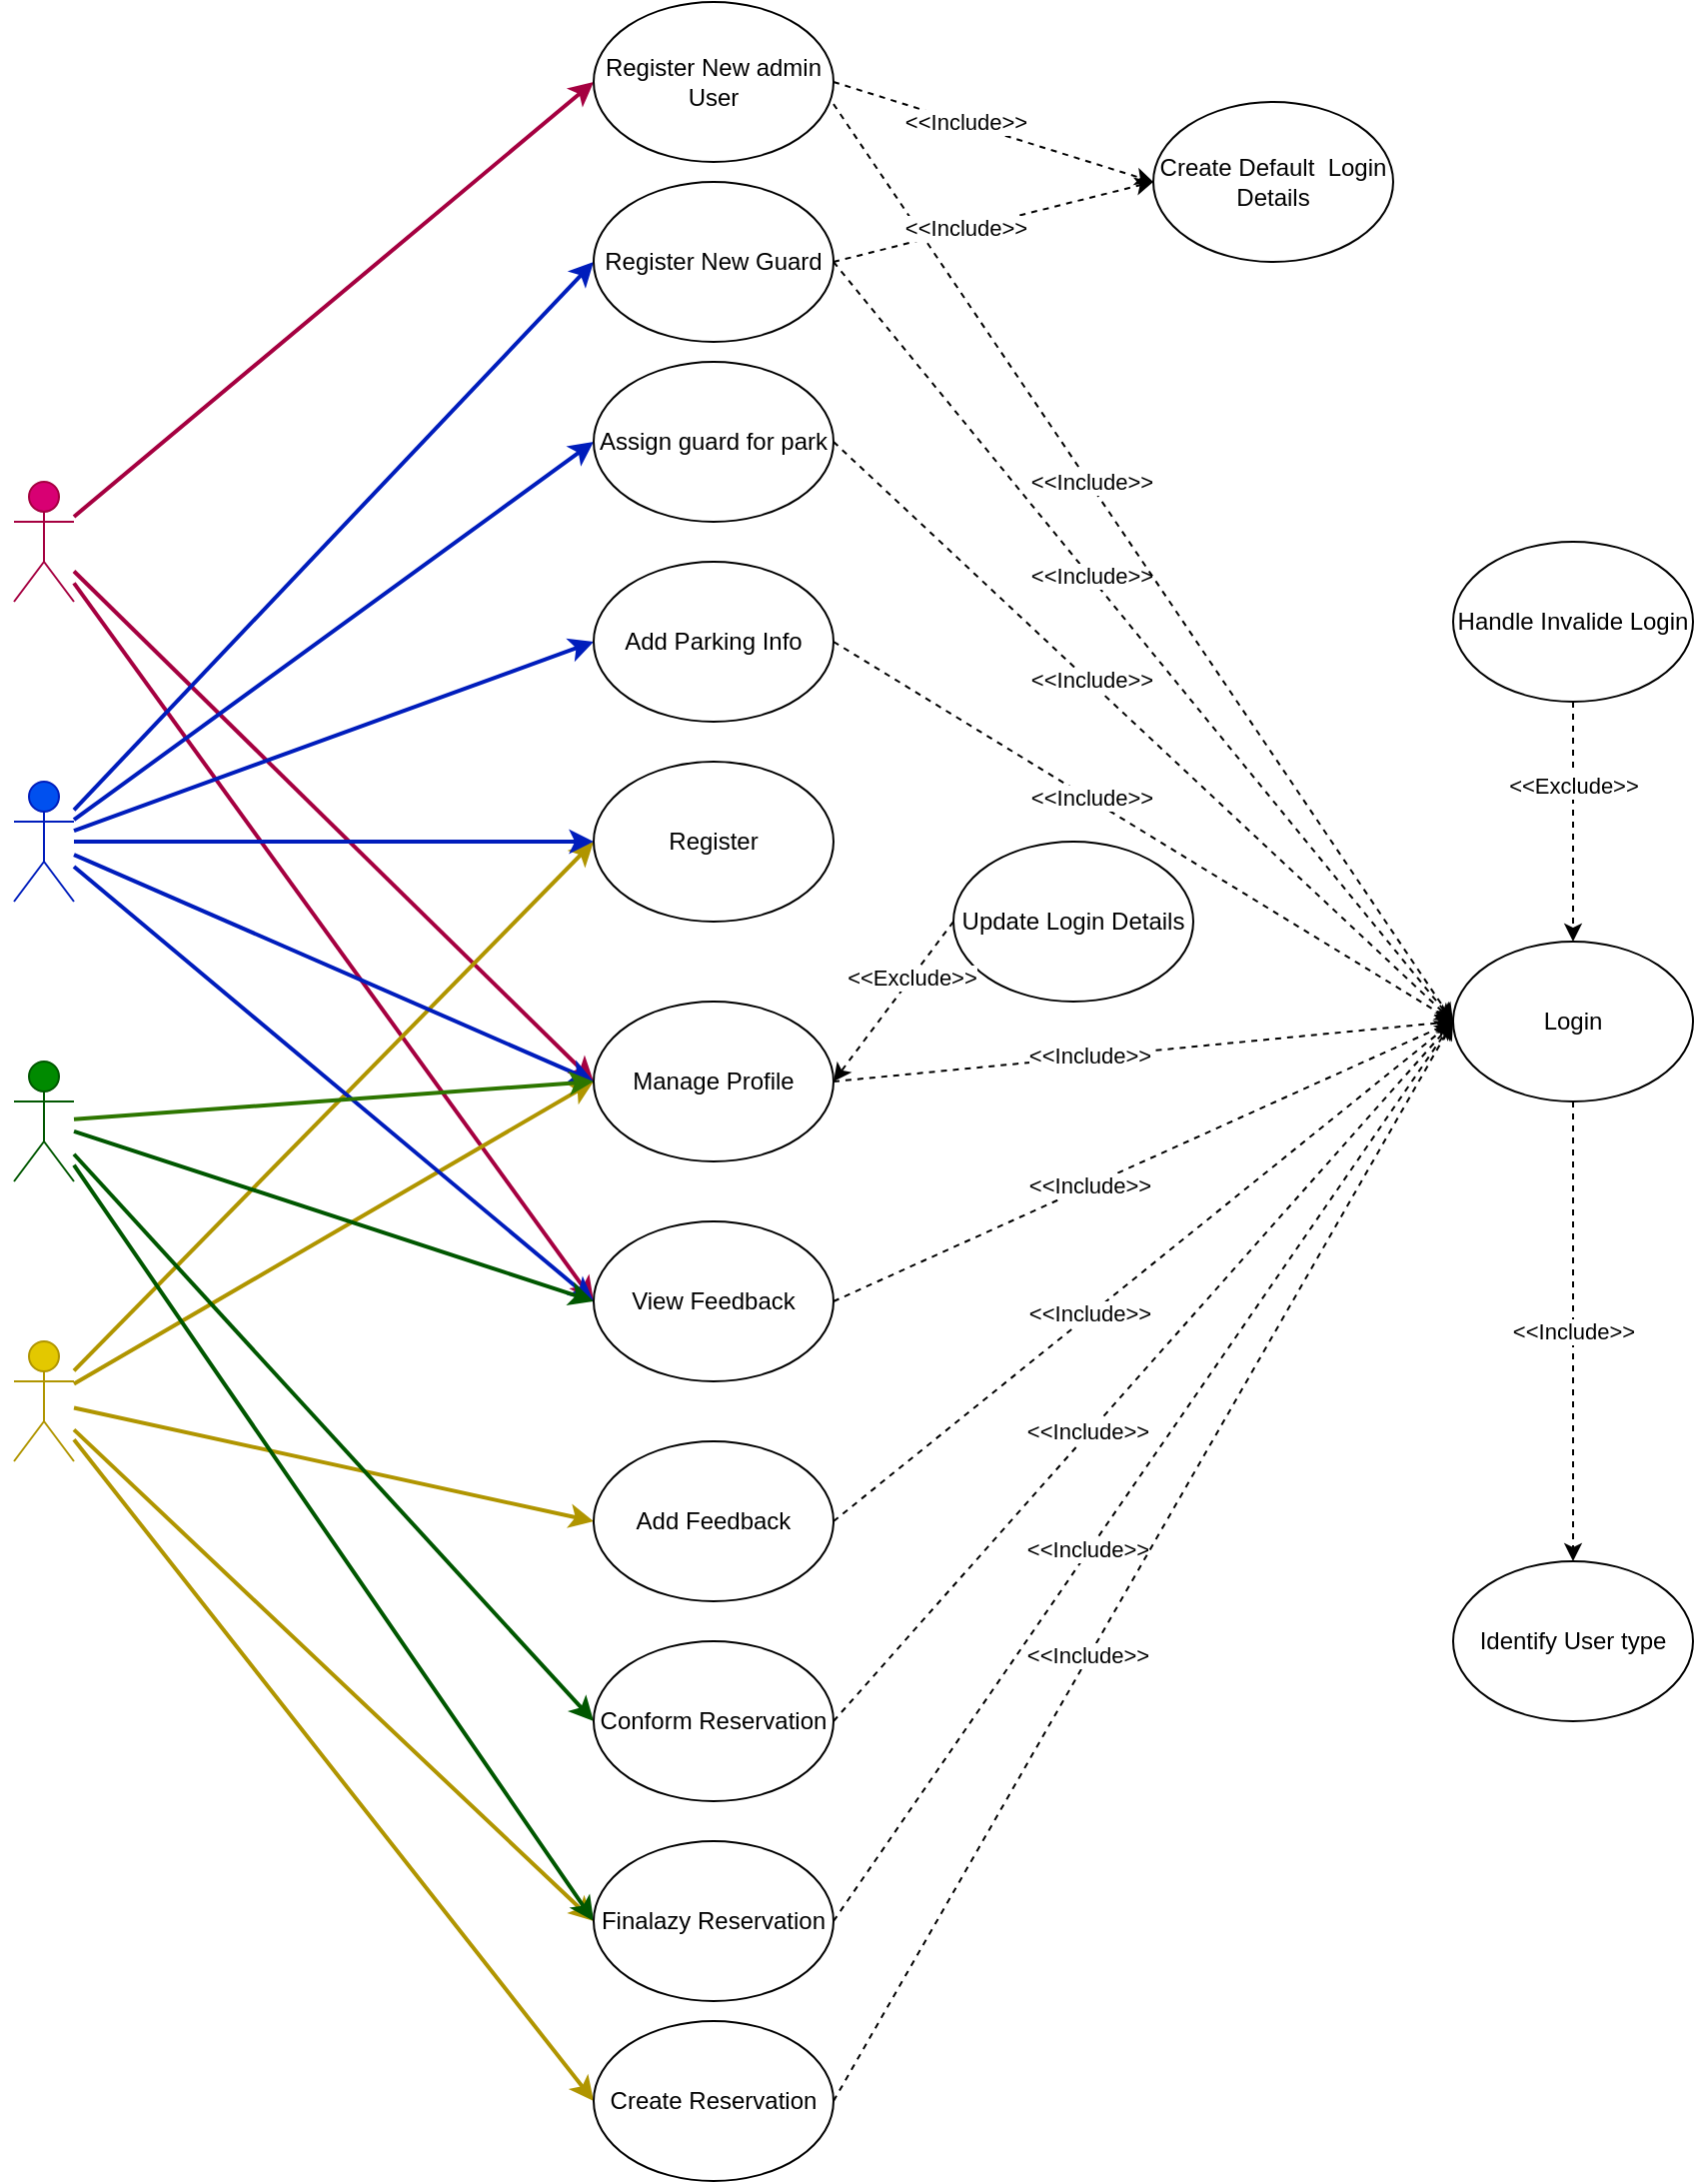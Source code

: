 <mxfile>
    <diagram id="7gdm1OnxOSPeQQPsCqYD" name="Page-1">
        <mxGraphModel dx="1621" dy="822" grid="1" gridSize="10" guides="1" tooltips="1" connect="1" arrows="1" fold="1" page="1" pageScale="1" pageWidth="850" pageHeight="1100" math="0" shadow="0">
            <root>
                <mxCell id="0"/>
                <mxCell id="1" parent="0"/>
                <mxCell id="34" style="edgeStyle=none;html=1;entryX=0;entryY=0.5;entryDx=0;entryDy=0;fillColor=#d80073;strokeColor=#A50040;strokeWidth=2;" parent="1" source="3" target="33" edge="1">
                    <mxGeometry relative="1" as="geometry"/>
                </mxCell>
                <mxCell id="63" style="edgeStyle=none;html=1;entryX=0;entryY=0.5;entryDx=0;entryDy=0;strokeWidth=2;fontColor=#ffffff;fillColor=#d80073;strokeColor=#A50040;" parent="1" source="3" target="61" edge="1">
                    <mxGeometry relative="1" as="geometry"/>
                </mxCell>
                <mxCell id="87" style="edgeStyle=none;html=1;entryX=0;entryY=0.5;entryDx=0;entryDy=0;strokeWidth=2;fontColor=#ffffff;fillColor=#d80073;strokeColor=#A50040;" parent="1" source="3" target="78" edge="1">
                    <mxGeometry relative="1" as="geometry"/>
                </mxCell>
                <mxCell id="3" value="Admin&lt;br&gt;" style="shape=umlActor;verticalLabelPosition=bottom;verticalAlign=top;html=1;outlineConnect=0;fillColor=#d80073;fontColor=#ffffff;strokeColor=#A50040;" parent="1" vertex="1">
                    <mxGeometry x="10" y="240" width="30" height="60" as="geometry"/>
                </mxCell>
                <mxCell id="26" style="edgeStyle=none;html=1;entryX=0;entryY=0.5;entryDx=0;entryDy=0;strokeWidth=2;fillColor=#e3c800;strokeColor=#B09500;" parent="1" source="4" target="9" edge="1">
                    <mxGeometry relative="1" as="geometry">
                        <mxPoint x="380" y="420" as="targetPoint"/>
                    </mxGeometry>
                </mxCell>
                <mxCell id="32" style="edgeStyle=none;html=1;entryX=0;entryY=0.5;entryDx=0;entryDy=0;strokeWidth=2;fillColor=#e3c800;strokeColor=#B09500;" parent="1" source="4" target="16" edge="1">
                    <mxGeometry relative="1" as="geometry"/>
                </mxCell>
                <mxCell id="45" style="edgeStyle=none;html=1;entryX=0;entryY=0.5;entryDx=0;entryDy=0;strokeWidth=2;fillColor=#e3c800;strokeColor=#B09500;" parent="1" source="4" target="44" edge="1">
                    <mxGeometry relative="1" as="geometry"/>
                </mxCell>
                <mxCell id="50" style="edgeStyle=none;html=1;entryX=0;entryY=0.5;entryDx=0;entryDy=0;strokeWidth=2;fillColor=#e3c800;strokeColor=#B09500;" parent="1" source="4" target="48" edge="1">
                    <mxGeometry relative="1" as="geometry"/>
                </mxCell>
                <mxCell id="90" style="edgeStyle=none;html=1;entryX=0;entryY=0.5;entryDx=0;entryDy=0;strokeWidth=2;fontColor=#ffffff;fillColor=#e3c800;strokeColor=#B09500;" parent="1" source="4" target="78" edge="1">
                    <mxGeometry relative="1" as="geometry"/>
                </mxCell>
                <mxCell id="4" value="&lt;font color=&quot;#ffffff&quot;&gt;User&lt;/font&gt;" style="shape=umlActor;verticalLabelPosition=bottom;verticalAlign=top;html=1;outlineConnect=0;fillColor=#e3c800;fontColor=#000000;strokeColor=#B09500;" parent="1" vertex="1">
                    <mxGeometry x="10" y="670" width="30" height="60" as="geometry"/>
                </mxCell>
                <mxCell id="23" style="edgeStyle=none;html=1;entryX=0;entryY=0.5;entryDx=0;entryDy=0;fillColor=#0050ef;strokeColor=#001DBC;strokeWidth=2;" parent="1" source="5" target="9" edge="1">
                    <mxGeometry relative="1" as="geometry"/>
                </mxCell>
                <mxCell id="35" style="edgeStyle=none;html=1;entryX=0;entryY=0.5;entryDx=0;entryDy=0;fillColor=#0050ef;strokeColor=#001DBC;strokeWidth=2;" parent="1" source="5" target="33" edge="1">
                    <mxGeometry relative="1" as="geometry">
                        <mxPoint x="290" y="560" as="targetPoint"/>
                    </mxGeometry>
                </mxCell>
                <mxCell id="41" style="edgeStyle=none;html=1;entryX=0;entryY=0.5;entryDx=0;entryDy=0;fillColor=#0050ef;strokeColor=#001DBC;strokeWidth=2;" parent="1" source="5" target="40" edge="1">
                    <mxGeometry relative="1" as="geometry"/>
                </mxCell>
                <mxCell id="59" style="edgeStyle=none;html=1;entryX=0;entryY=0.5;entryDx=0;entryDy=0;strokeWidth=2;fontColor=#ffffff;fillColor=#0050ef;strokeColor=#001DBC;" parent="1" source="5" target="58" edge="1">
                    <mxGeometry relative="1" as="geometry"/>
                </mxCell>
                <mxCell id="64" style="edgeStyle=none;html=1;entryX=0;entryY=0.5;entryDx=0;entryDy=0;strokeWidth=2;fontColor=#ffffff;fillColor=#0050ef;strokeColor=#001DBC;" parent="1" source="5" target="62" edge="1">
                    <mxGeometry relative="1" as="geometry"/>
                </mxCell>
                <mxCell id="88" style="edgeStyle=none;html=1;entryX=0;entryY=0.5;entryDx=0;entryDy=0;strokeWidth=2;fontColor=#ffffff;fillColor=#0050ef;strokeColor=#001DBC;" parent="1" source="5" target="78" edge="1">
                    <mxGeometry relative="1" as="geometry"/>
                </mxCell>
                <mxCell id="5" value="Park &lt;br&gt;Owner" style="shape=umlActor;verticalLabelPosition=bottom;verticalAlign=top;html=1;outlineConnect=0;fillColor=#0050ef;fontColor=#ffffff;strokeColor=#001DBC;" parent="1" vertex="1">
                    <mxGeometry x="10" y="390" width="30" height="60" as="geometry"/>
                </mxCell>
                <mxCell id="36" style="edgeStyle=none;html=1;entryX=0;entryY=0.5;entryDx=0;entryDy=0;fillColor=#008a00;strokeColor=#005700;strokeWidth=2;" parent="1" source="6" target="33" edge="1">
                    <mxGeometry relative="1" as="geometry">
                        <mxPoint x="370" y="560" as="targetPoint"/>
                    </mxGeometry>
                </mxCell>
                <mxCell id="47" style="edgeStyle=none;html=1;entryX=0;entryY=0.5;entryDx=0;entryDy=0;fillColor=#008a00;strokeColor=#005700;strokeWidth=2;" parent="1" source="6" target="46" edge="1">
                    <mxGeometry relative="1" as="geometry"/>
                </mxCell>
                <mxCell id="49" style="edgeStyle=none;html=1;entryX=0;entryY=0.5;entryDx=0;entryDy=0;fillColor=#008a00;strokeColor=#005700;strokeWidth=2;" parent="1" source="6" target="48" edge="1">
                    <mxGeometry relative="1" as="geometry"/>
                </mxCell>
                <mxCell id="89" style="edgeStyle=none;html=1;entryX=0;entryY=0.5;entryDx=0;entryDy=0;strokeWidth=2;fontColor=#ffffff;fillColor=#60a917;strokeColor=#2D7600;" parent="1" source="6" target="78" edge="1">
                    <mxGeometry relative="1" as="geometry"/>
                </mxCell>
                <mxCell id="6" value="Security &lt;br&gt;Guard" style="shape=umlActor;verticalLabelPosition=bottom;verticalAlign=top;html=1;outlineConnect=0;fillColor=#008a00;fontColor=#ffffff;strokeColor=#005700;" parent="1" vertex="1">
                    <mxGeometry x="10" y="530" width="30" height="60" as="geometry"/>
                </mxCell>
                <mxCell id="31" value="&amp;lt;&amp;lt;Include&amp;gt;&amp;gt;" style="edgeStyle=none;html=1;entryX=0.5;entryY=0;entryDx=0;entryDy=0;dashed=1;" parent="1" source="8" target="28" edge="1">
                    <mxGeometry relative="1" as="geometry"/>
                </mxCell>
                <mxCell id="8" value="Login" style="ellipse;whiteSpace=wrap;html=1;" parent="1" vertex="1">
                    <mxGeometry x="730" y="470" width="120" height="80" as="geometry"/>
                </mxCell>
                <mxCell id="9" value="Register" style="ellipse;whiteSpace=wrap;html=1;" parent="1" vertex="1">
                    <mxGeometry x="300" y="380" width="120" height="80" as="geometry"/>
                </mxCell>
                <mxCell id="19" style="edgeStyle=none;html=1;exitX=1;exitY=0.5;exitDx=0;exitDy=0;entryX=0;entryY=0.5;entryDx=0;entryDy=0;dashed=1;" parent="1" source="16" target="8" edge="1">
                    <mxGeometry relative="1" as="geometry"/>
                </mxCell>
                <mxCell id="20" value="&amp;lt;&amp;lt;Include&amp;gt;&amp;gt;" style="edgeLabel;html=1;align=center;verticalAlign=middle;resizable=0;points=[];" parent="19" vertex="1" connectable="0">
                    <mxGeometry x="-0.174" y="1" relative="1" as="geometry">
                        <mxPoint as="offset"/>
                    </mxGeometry>
                </mxCell>
                <mxCell id="16" value="Add Feedback" style="ellipse;whiteSpace=wrap;html=1;" parent="1" vertex="1">
                    <mxGeometry x="300" y="720" width="120" height="80" as="geometry"/>
                </mxCell>
                <mxCell id="29" style="edgeStyle=none;html=1;dashed=1;" parent="1" source="27" target="8" edge="1">
                    <mxGeometry relative="1" as="geometry"/>
                </mxCell>
                <mxCell id="30" value="&amp;lt;&amp;lt;Exclude&amp;gt;&amp;gt;" style="edgeLabel;html=1;align=center;verticalAlign=middle;resizable=0;points=[];" parent="29" vertex="1" connectable="0">
                    <mxGeometry x="-0.299" relative="1" as="geometry">
                        <mxPoint as="offset"/>
                    </mxGeometry>
                </mxCell>
                <mxCell id="27" value="Handle Invalide Login" style="ellipse;whiteSpace=wrap;html=1;" parent="1" vertex="1">
                    <mxGeometry x="730" y="270" width="120" height="80" as="geometry"/>
                </mxCell>
                <mxCell id="28" value="Identify User type" style="ellipse;whiteSpace=wrap;html=1;" parent="1" vertex="1">
                    <mxGeometry x="730" y="780" width="120" height="80" as="geometry"/>
                </mxCell>
                <mxCell id="33" value="View Feedback" style="ellipse;whiteSpace=wrap;html=1;" parent="1" vertex="1">
                    <mxGeometry x="300" y="610" width="120" height="80" as="geometry"/>
                </mxCell>
                <mxCell id="38" style="edgeStyle=none;html=1;exitX=1;exitY=0.5;exitDx=0;exitDy=0;dashed=1;entryX=0;entryY=0.5;entryDx=0;entryDy=0;" parent="1" source="33" target="8" edge="1">
                    <mxGeometry relative="1" as="geometry">
                        <mxPoint x="430" y="750" as="sourcePoint"/>
                        <mxPoint x="610" y="500" as="targetPoint"/>
                    </mxGeometry>
                </mxCell>
                <mxCell id="39" value="&amp;lt;&amp;lt;Include&amp;gt;&amp;gt;" style="edgeLabel;html=1;align=center;verticalAlign=middle;resizable=0;points=[];" parent="38" vertex="1" connectable="0">
                    <mxGeometry x="-0.174" y="1" relative="1" as="geometry">
                        <mxPoint as="offset"/>
                    </mxGeometry>
                </mxCell>
                <mxCell id="40" value="Add Parking Info" style="ellipse;whiteSpace=wrap;html=1;" parent="1" vertex="1">
                    <mxGeometry x="300" y="280" width="120" height="80" as="geometry"/>
                </mxCell>
                <mxCell id="42" style="edgeStyle=none;html=1;exitX=1;exitY=0.5;exitDx=0;exitDy=0;dashed=1;entryX=0;entryY=0.5;entryDx=0;entryDy=0;" parent="1" source="40" target="8" edge="1">
                    <mxGeometry relative="1" as="geometry">
                        <mxPoint x="430" y="620" as="sourcePoint"/>
                        <mxPoint x="640" y="520" as="targetPoint"/>
                    </mxGeometry>
                </mxCell>
                <mxCell id="43" value="&amp;lt;&amp;lt;Include&amp;gt;&amp;gt;" style="edgeLabel;html=1;align=center;verticalAlign=middle;resizable=0;points=[];" parent="42" vertex="1" connectable="0">
                    <mxGeometry x="-0.174" y="1" relative="1" as="geometry">
                        <mxPoint as="offset"/>
                    </mxGeometry>
                </mxCell>
                <mxCell id="44" value="Create Reservation" style="ellipse;whiteSpace=wrap;html=1;" parent="1" vertex="1">
                    <mxGeometry x="300" y="1010" width="120" height="80" as="geometry"/>
                </mxCell>
                <mxCell id="46" value="Conform Reservation" style="ellipse;whiteSpace=wrap;html=1;" parent="1" vertex="1">
                    <mxGeometry x="300" y="820" width="120" height="80" as="geometry"/>
                </mxCell>
                <mxCell id="48" value="Finalazy Reservation" style="ellipse;whiteSpace=wrap;html=1;" parent="1" vertex="1">
                    <mxGeometry x="300" y="920" width="120" height="80" as="geometry"/>
                </mxCell>
                <mxCell id="51" style="edgeStyle=none;html=1;exitX=1;exitY=0.5;exitDx=0;exitDy=0;dashed=1;entryX=0;entryY=0.5;entryDx=0;entryDy=0;" parent="1" source="46" target="8" edge="1">
                    <mxGeometry relative="1" as="geometry">
                        <mxPoint x="430" y="740" as="sourcePoint"/>
                        <mxPoint x="630" y="510" as="targetPoint"/>
                    </mxGeometry>
                </mxCell>
                <mxCell id="52" value="&amp;lt;&amp;lt;Include&amp;gt;&amp;gt;" style="edgeLabel;html=1;align=center;verticalAlign=middle;resizable=0;points=[];" parent="51" vertex="1" connectable="0">
                    <mxGeometry x="-0.174" y="1" relative="1" as="geometry">
                        <mxPoint as="offset"/>
                    </mxGeometry>
                </mxCell>
                <mxCell id="53" style="edgeStyle=none;html=1;exitX=1;exitY=0.5;exitDx=0;exitDy=0;entryX=0;entryY=0.5;entryDx=0;entryDy=0;dashed=1;" parent="1" source="48" target="8" edge="1">
                    <mxGeometry relative="1" as="geometry">
                        <mxPoint x="440" y="750" as="sourcePoint"/>
                        <mxPoint x="650" y="530" as="targetPoint"/>
                    </mxGeometry>
                </mxCell>
                <mxCell id="54" value="&amp;lt;&amp;lt;Include&amp;gt;&amp;gt;" style="edgeLabel;html=1;align=center;verticalAlign=middle;resizable=0;points=[];" parent="53" vertex="1" connectable="0">
                    <mxGeometry x="-0.174" y="1" relative="1" as="geometry">
                        <mxPoint as="offset"/>
                    </mxGeometry>
                </mxCell>
                <mxCell id="55" style="edgeStyle=none;html=1;exitX=1;exitY=0.5;exitDx=0;exitDy=0;entryX=0;entryY=0.5;entryDx=0;entryDy=0;dashed=1;" parent="1" source="44" target="8" edge="1">
                    <mxGeometry relative="1" as="geometry">
                        <mxPoint x="450" y="760" as="sourcePoint"/>
                        <mxPoint x="660" y="540" as="targetPoint"/>
                    </mxGeometry>
                </mxCell>
                <mxCell id="56" value="&amp;lt;&amp;lt;Include&amp;gt;&amp;gt;" style="edgeLabel;html=1;align=center;verticalAlign=middle;resizable=0;points=[];" parent="55" vertex="1" connectable="0">
                    <mxGeometry x="-0.174" y="1" relative="1" as="geometry">
                        <mxPoint as="offset"/>
                    </mxGeometry>
                </mxCell>
                <mxCell id="58" value="Assign guard for park" style="ellipse;whiteSpace=wrap;html=1;" parent="1" vertex="1">
                    <mxGeometry x="300" y="180" width="120" height="80" as="geometry"/>
                </mxCell>
                <mxCell id="61" value="Register New admin User" style="ellipse;whiteSpace=wrap;html=1;" parent="1" vertex="1">
                    <mxGeometry x="300" width="120" height="80" as="geometry"/>
                </mxCell>
                <mxCell id="62" value="Register New Guard" style="ellipse;whiteSpace=wrap;html=1;" parent="1" vertex="1">
                    <mxGeometry x="300" y="90" width="120" height="80" as="geometry"/>
                </mxCell>
                <mxCell id="65" style="edgeStyle=none;html=1;dashed=1;entryX=0;entryY=0.5;entryDx=0;entryDy=0;exitX=1;exitY=0.5;exitDx=0;exitDy=0;" parent="1" source="62" target="8" edge="1">
                    <mxGeometry relative="1" as="geometry">
                        <mxPoint x="420" y="150" as="sourcePoint"/>
                        <mxPoint x="640" y="440" as="targetPoint"/>
                    </mxGeometry>
                </mxCell>
                <mxCell id="66" value="&amp;lt;&amp;lt;Include&amp;gt;&amp;gt;" style="edgeLabel;html=1;align=center;verticalAlign=middle;resizable=0;points=[];" parent="65" vertex="1" connectable="0">
                    <mxGeometry x="-0.174" y="1" relative="1" as="geometry">
                        <mxPoint as="offset"/>
                    </mxGeometry>
                </mxCell>
                <mxCell id="67" style="edgeStyle=none;html=1;exitX=1;exitY=0.638;exitDx=0;exitDy=0;dashed=1;exitPerimeter=0;entryX=0;entryY=0.5;entryDx=0;entryDy=0;" parent="1" source="61" target="8" edge="1">
                    <mxGeometry relative="1" as="geometry">
                        <mxPoint x="440" y="390" as="sourcePoint"/>
                        <mxPoint x="640" y="660" as="targetPoint"/>
                    </mxGeometry>
                </mxCell>
                <mxCell id="68" value="&amp;lt;&amp;lt;Include&amp;gt;&amp;gt;" style="edgeLabel;html=1;align=center;verticalAlign=middle;resizable=0;points=[];" parent="67" vertex="1" connectable="0">
                    <mxGeometry x="-0.174" y="1" relative="1" as="geometry">
                        <mxPoint as="offset"/>
                    </mxGeometry>
                </mxCell>
                <mxCell id="69" style="edgeStyle=none;html=1;exitX=1;exitY=0.5;exitDx=0;exitDy=0;dashed=1;entryX=0;entryY=0.5;entryDx=0;entryDy=0;" parent="1" source="58" target="8" edge="1">
                    <mxGeometry relative="1" as="geometry">
                        <mxPoint x="430" y="61.04" as="sourcePoint"/>
                        <mxPoint x="630" y="500" as="targetPoint"/>
                    </mxGeometry>
                </mxCell>
                <mxCell id="70" value="&amp;lt;&amp;lt;Include&amp;gt;&amp;gt;" style="edgeLabel;html=1;align=center;verticalAlign=middle;resizable=0;points=[];" parent="69" vertex="1" connectable="0">
                    <mxGeometry x="-0.174" y="1" relative="1" as="geometry">
                        <mxPoint as="offset"/>
                    </mxGeometry>
                </mxCell>
                <mxCell id="73" value="Create Default&amp;nbsp; Login Details" style="ellipse;whiteSpace=wrap;html=1;" parent="1" vertex="1">
                    <mxGeometry x="580" y="50" width="120" height="80" as="geometry"/>
                </mxCell>
                <mxCell id="74" style="edgeStyle=none;html=1;exitX=1;exitY=0.5;exitDx=0;exitDy=0;dashed=1;entryX=0;entryY=0.5;entryDx=0;entryDy=0;" parent="1" source="61" target="73" edge="1">
                    <mxGeometry relative="1" as="geometry">
                        <mxPoint x="430" y="61.04" as="sourcePoint"/>
                        <mxPoint x="660" y="580" as="targetPoint"/>
                    </mxGeometry>
                </mxCell>
                <mxCell id="75" value="&amp;lt;&amp;lt;Include&amp;gt;&amp;gt;" style="edgeLabel;html=1;align=center;verticalAlign=middle;resizable=0;points=[];" parent="74" vertex="1" connectable="0">
                    <mxGeometry x="-0.174" y="1" relative="1" as="geometry">
                        <mxPoint as="offset"/>
                    </mxGeometry>
                </mxCell>
                <mxCell id="76" style="edgeStyle=none;html=1;exitX=1;exitY=0.5;exitDx=0;exitDy=0;dashed=1;entryX=0;entryY=0.5;entryDx=0;entryDy=0;" parent="1" source="62" target="73" edge="1">
                    <mxGeometry relative="1" as="geometry">
                        <mxPoint x="430" y="50" as="sourcePoint"/>
                        <mxPoint x="570" y="170" as="targetPoint"/>
                    </mxGeometry>
                </mxCell>
                <mxCell id="77" value="&amp;lt;&amp;lt;Include&amp;gt;&amp;gt;" style="edgeLabel;html=1;align=center;verticalAlign=middle;resizable=0;points=[];" parent="76" vertex="1" connectable="0">
                    <mxGeometry x="-0.174" y="1" relative="1" as="geometry">
                        <mxPoint as="offset"/>
                    </mxGeometry>
                </mxCell>
                <mxCell id="78" value="&lt;font color=&quot;#000000&quot;&gt;Manage Profile&lt;/font&gt;" style="ellipse;whiteSpace=wrap;html=1;strokeColor=default;strokeWidth=1;fontColor=#ffffff;" parent="1" vertex="1">
                    <mxGeometry x="300" y="500" width="120" height="80" as="geometry"/>
                </mxCell>
                <mxCell id="79" style="edgeStyle=none;html=1;exitX=1;exitY=0.5;exitDx=0;exitDy=0;dashed=1;entryX=0;entryY=0.5;entryDx=0;entryDy=0;" parent="1" source="78" target="8" edge="1">
                    <mxGeometry relative="1" as="geometry">
                        <mxPoint x="430" y="660" as="sourcePoint"/>
                        <mxPoint x="660" y="620" as="targetPoint"/>
                    </mxGeometry>
                </mxCell>
                <mxCell id="80" value="&amp;lt;&amp;lt;Include&amp;gt;&amp;gt;" style="edgeLabel;html=1;align=center;verticalAlign=middle;resizable=0;points=[];" parent="79" vertex="1" connectable="0">
                    <mxGeometry x="-0.174" y="1" relative="1" as="geometry">
                        <mxPoint as="offset"/>
                    </mxGeometry>
                </mxCell>
                <mxCell id="81" value="&lt;font color=&quot;#000000&quot;&gt;Update Login Details&lt;/font&gt;" style="ellipse;whiteSpace=wrap;html=1;strokeColor=default;strokeWidth=1;fontColor=#ffffff;" parent="1" vertex="1">
                    <mxGeometry x="480" y="420" width="120" height="80" as="geometry"/>
                </mxCell>
                <mxCell id="82" style="edgeStyle=none;html=1;dashed=1;entryX=1;entryY=0.5;entryDx=0;entryDy=0;exitX=0;exitY=0.5;exitDx=0;exitDy=0;" parent="1" source="81" target="78" edge="1">
                    <mxGeometry relative="1" as="geometry">
                        <mxPoint x="721.881" y="379.98" as="sourcePoint"/>
                        <mxPoint x="728.096" y="510.02" as="targetPoint"/>
                    </mxGeometry>
                </mxCell>
                <mxCell id="83" value="&amp;lt;&amp;lt;Exclude&amp;gt;&amp;gt;" style="edgeLabel;html=1;align=center;verticalAlign=middle;resizable=0;points=[];" parent="82" vertex="1" connectable="0">
                    <mxGeometry x="-0.299" relative="1" as="geometry">
                        <mxPoint as="offset"/>
                    </mxGeometry>
                </mxCell>
            </root>
        </mxGraphModel>
    </diagram>
</mxfile>